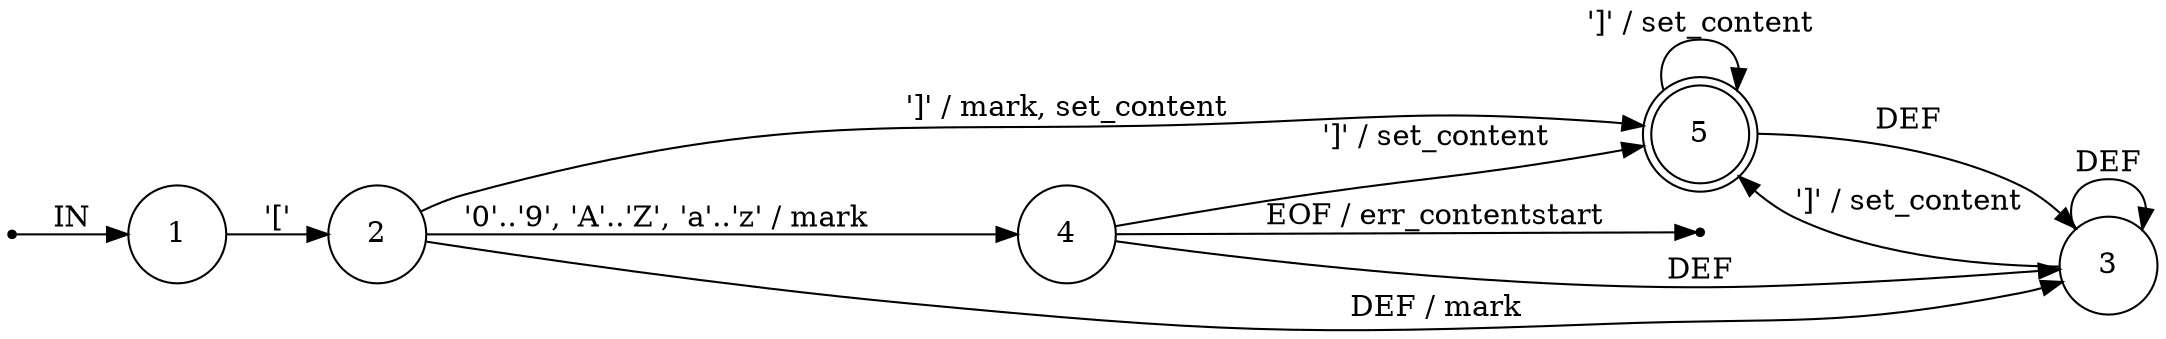 digraph rfc3164 {
	rankdir=LR;
	node [ shape = point ];
	ENTRY;
	eof_4;
	node [ shape = circle, height = 0.2 ];
	node [ fixedsize = true, height = 0.65, shape = doublecircle ];
	5;
	node [ shape = circle ];
	1 -> 2 [ label = "'['" ];
	2 -> 4 [ label = "'0'..'9', 'A'..'Z', 'a'..'z' / mark" ];
	2 -> 5 [ label = "']' / mark, set_content" ];
	2 -> 3 [ label = "DEF / mark" ];
	3 -> 5 [ label = "']' / set_content" ];
	3 -> 3 [ label = "DEF" ];
	4 -> 5 [ label = "']' / set_content" ];
	4 -> 3 [ label = "DEF" ];
	5 -> 5 [ label = "']' / set_content" ];
	5 -> 3 [ label = "DEF" ];
	ENTRY -> 1 [ label = "IN" ];
	4 -> eof_4 [ label = "EOF / err_contentstart" ];
}
